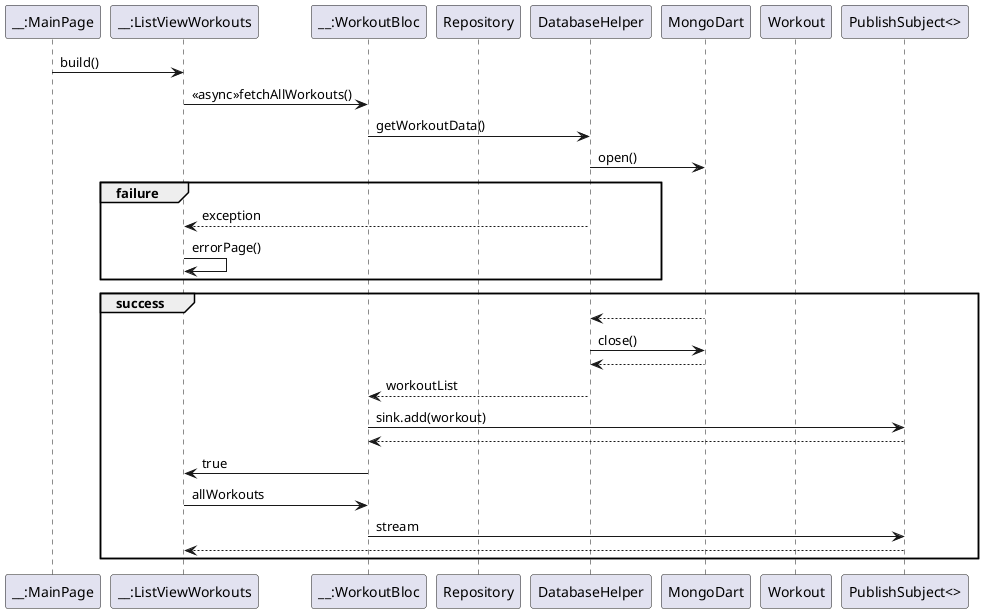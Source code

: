 @startuml

participant "__:MainPage" as main
participant "__:ListViewWorkouts" as view1
participant "__:WorkoutBloc" as bloc
participant "Repository" as repo
participant "DatabaseHelper" as dbh
participant "MongoDart" as mongo
participant "Workout" as wo
participant "PublishSubject<>" as ps

main->view1:build()
view1->bloc:<<async>>fetchAllWorkouts()
bloc->dbh:getWorkoutData()
dbh->mongo: open()

group failure
view1<--dbh: exception
view1->view1:errorPage()
end
group success
dbh <-- mongo:
dbh->mongo: close()
dbh <-- mongo: 
bloc<--dbh: workoutList
bloc->ps:sink.add(workout)
bloc<--ps:
view1<-bloc:true
view1->bloc:allWorkouts
bloc->ps:stream
view1<--ps:
end
@enduml
